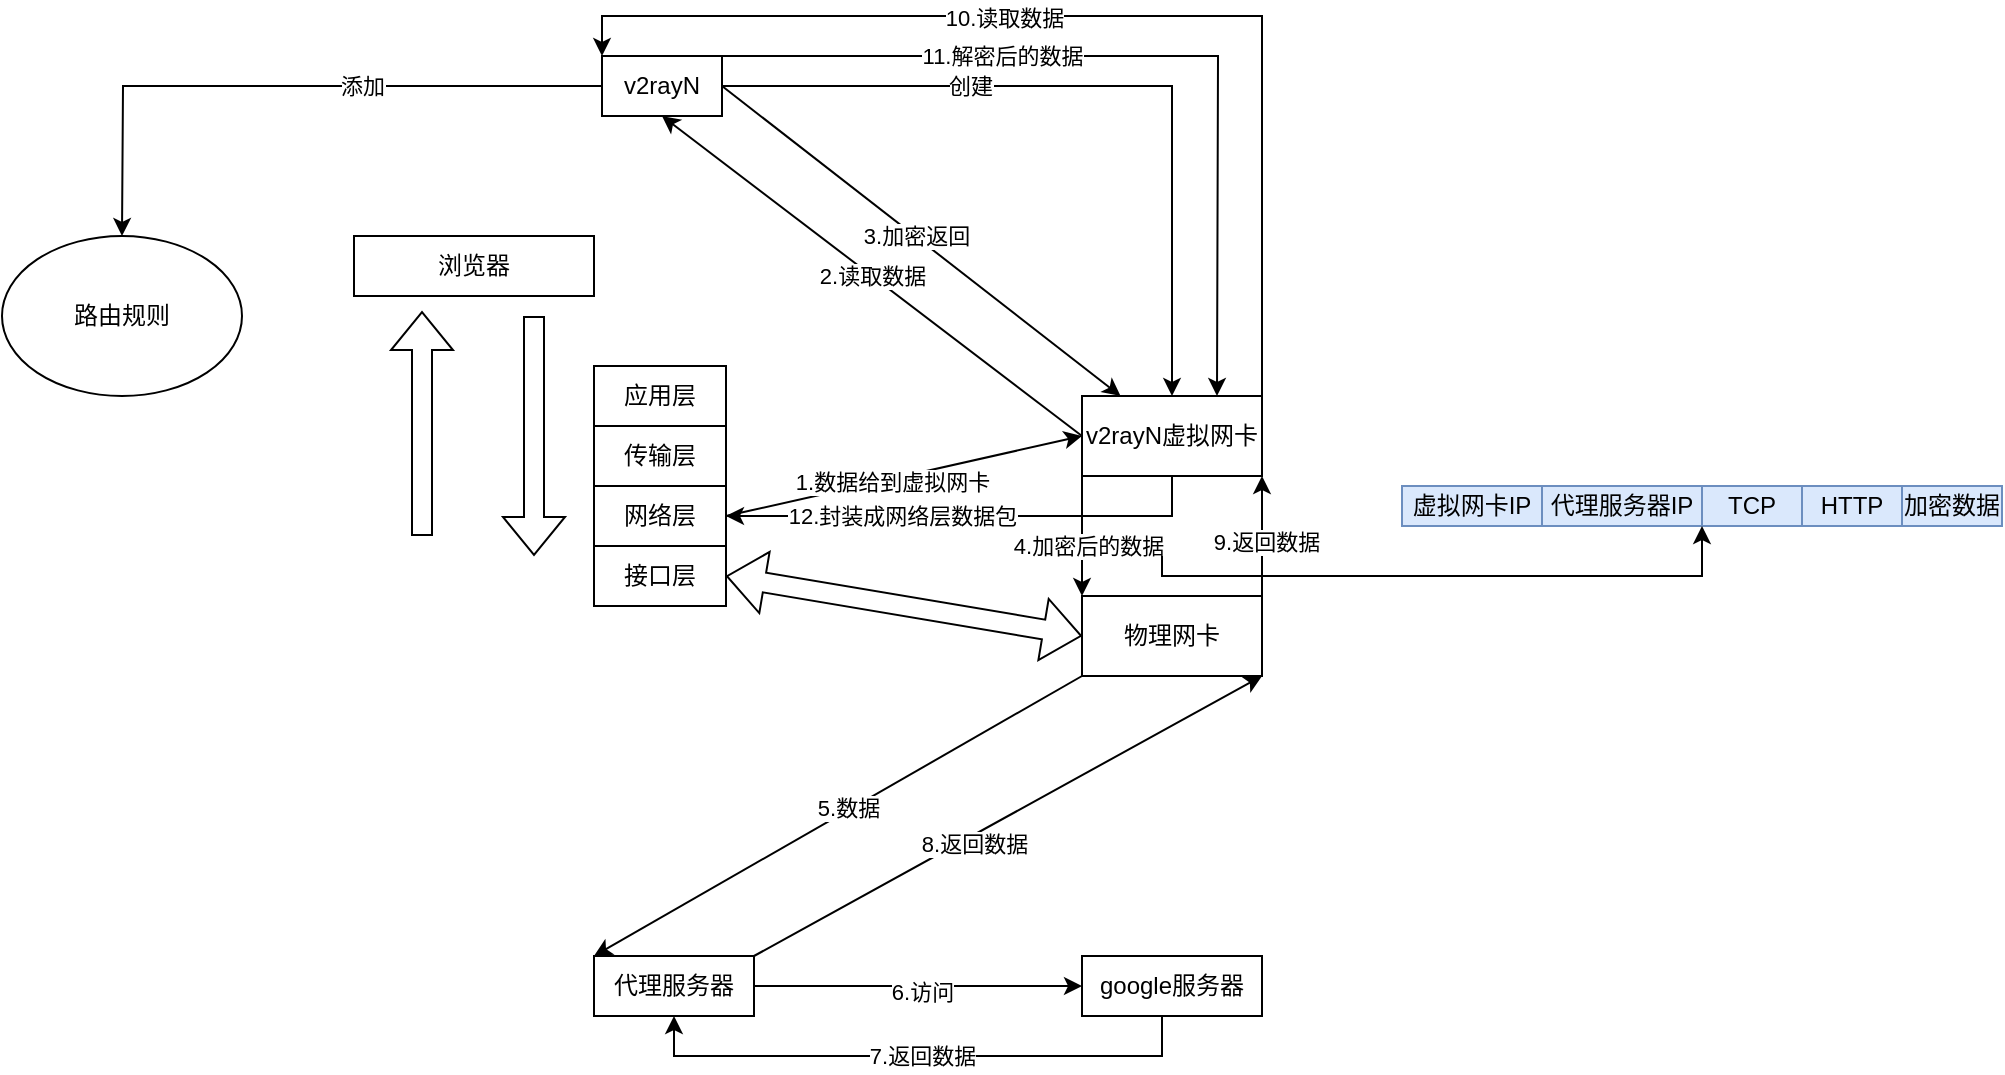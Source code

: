 <mxfile version="22.1.18" type="device">
  <diagram name="第 1 页" id="wWDvhIP9CmGZIIfcBND7">
    <mxGraphModel dx="1221" dy="823" grid="1" gridSize="10" guides="1" tooltips="1" connect="1" arrows="1" fold="1" page="1" pageScale="1" pageWidth="827" pageHeight="1169" background="none" math="0" shadow="0">
      <root>
        <mxCell id="0" />
        <mxCell id="1" parent="0" />
        <mxCell id="KfuTrBd0r_4OsqhbQtjZ-3" style="edgeStyle=orthogonalEdgeStyle;rounded=0;orthogonalLoop=1;jettySize=auto;html=1;entryX=0.5;entryY=0;entryDx=0;entryDy=0;" edge="1" parent="1" source="KfuTrBd0r_4OsqhbQtjZ-1" target="KfuTrBd0r_4OsqhbQtjZ-2">
          <mxGeometry relative="1" as="geometry" />
        </mxCell>
        <mxCell id="KfuTrBd0r_4OsqhbQtjZ-4" value="创建" style="edgeLabel;html=1;align=center;verticalAlign=middle;resizable=0;points=[];" vertex="1" connectable="0" parent="KfuTrBd0r_4OsqhbQtjZ-3">
          <mxGeometry x="0.021" relative="1" as="geometry">
            <mxPoint x="-70" as="offset" />
          </mxGeometry>
        </mxCell>
        <mxCell id="KfuTrBd0r_4OsqhbQtjZ-7" style="edgeStyle=orthogonalEdgeStyle;rounded=0;orthogonalLoop=1;jettySize=auto;html=1;" edge="1" parent="1" source="KfuTrBd0r_4OsqhbQtjZ-1">
          <mxGeometry relative="1" as="geometry">
            <mxPoint x="160" y="330" as="targetPoint" />
          </mxGeometry>
        </mxCell>
        <mxCell id="KfuTrBd0r_4OsqhbQtjZ-10" value="添加" style="edgeLabel;html=1;align=center;verticalAlign=middle;resizable=0;points=[];" vertex="1" connectable="0" parent="KfuTrBd0r_4OsqhbQtjZ-7">
          <mxGeometry x="-0.235" y="5" relative="1" as="geometry">
            <mxPoint y="-5" as="offset" />
          </mxGeometry>
        </mxCell>
        <mxCell id="KfuTrBd0r_4OsqhbQtjZ-1" value="v2rayN" style="rounded=0;whiteSpace=wrap;html=1;" vertex="1" parent="1">
          <mxGeometry x="400" y="240" width="60" height="30" as="geometry" />
        </mxCell>
        <mxCell id="KfuTrBd0r_4OsqhbQtjZ-52" style="edgeStyle=orthogonalEdgeStyle;rounded=0;orthogonalLoop=1;jettySize=auto;html=1;entryX=1;entryY=0.5;entryDx=0;entryDy=0;" edge="1" parent="1" source="KfuTrBd0r_4OsqhbQtjZ-2" target="KfuTrBd0r_4OsqhbQtjZ-5">
          <mxGeometry relative="1" as="geometry">
            <Array as="points">
              <mxPoint x="685" y="470" />
            </Array>
          </mxGeometry>
        </mxCell>
        <mxCell id="KfuTrBd0r_4OsqhbQtjZ-53" value="12.封装成网络层数据包" style="edgeLabel;html=1;align=center;verticalAlign=middle;resizable=0;points=[];" vertex="1" connectable="0" parent="KfuTrBd0r_4OsqhbQtjZ-52">
          <mxGeometry x="-0.034" y="-1" relative="1" as="geometry">
            <mxPoint x="-38" y="1" as="offset" />
          </mxGeometry>
        </mxCell>
        <mxCell id="KfuTrBd0r_4OsqhbQtjZ-2" value="v2rayN虚拟网卡" style="rounded=0;whiteSpace=wrap;html=1;" vertex="1" parent="1">
          <mxGeometry x="640" y="410" width="90" height="40" as="geometry" />
        </mxCell>
        <mxCell id="KfuTrBd0r_4OsqhbQtjZ-5" value="网络层" style="rounded=0;whiteSpace=wrap;html=1;" vertex="1" parent="1">
          <mxGeometry x="396" y="455" width="66" height="30" as="geometry" />
        </mxCell>
        <mxCell id="KfuTrBd0r_4OsqhbQtjZ-6" value="物理网卡" style="rounded=0;whiteSpace=wrap;html=1;" vertex="1" parent="1">
          <mxGeometry x="640" y="510" width="90" height="40" as="geometry" />
        </mxCell>
        <mxCell id="KfuTrBd0r_4OsqhbQtjZ-9" value="路由规则" style="ellipse;whiteSpace=wrap;html=1;" vertex="1" parent="1">
          <mxGeometry x="100" y="330" width="120" height="80" as="geometry" />
        </mxCell>
        <mxCell id="KfuTrBd0r_4OsqhbQtjZ-11" value="传输层" style="rounded=0;whiteSpace=wrap;html=1;" vertex="1" parent="1">
          <mxGeometry x="396" y="425" width="66" height="30" as="geometry" />
        </mxCell>
        <mxCell id="KfuTrBd0r_4OsqhbQtjZ-12" value="应用层" style="rounded=0;whiteSpace=wrap;html=1;" vertex="1" parent="1">
          <mxGeometry x="396" y="395" width="66" height="30" as="geometry" />
        </mxCell>
        <mxCell id="KfuTrBd0r_4OsqhbQtjZ-13" value="接口层" style="rounded=0;whiteSpace=wrap;html=1;" vertex="1" parent="1">
          <mxGeometry x="396" y="485" width="66" height="30" as="geometry" />
        </mxCell>
        <mxCell id="KfuTrBd0r_4OsqhbQtjZ-14" value="" style="shape=flexArrow;endArrow=classic;html=1;rounded=0;" edge="1" parent="1">
          <mxGeometry width="50" height="50" relative="1" as="geometry">
            <mxPoint x="366" y="370" as="sourcePoint" />
            <mxPoint x="366" y="490" as="targetPoint" />
          </mxGeometry>
        </mxCell>
        <mxCell id="KfuTrBd0r_4OsqhbQtjZ-15" value="" style="endArrow=classic;html=1;rounded=0;exitX=1;exitY=0.5;exitDx=0;exitDy=0;" edge="1" parent="1" source="KfuTrBd0r_4OsqhbQtjZ-5">
          <mxGeometry width="50" height="50" relative="1" as="geometry">
            <mxPoint x="450" y="550" as="sourcePoint" />
            <mxPoint x="640" y="430" as="targetPoint" />
          </mxGeometry>
        </mxCell>
        <mxCell id="KfuTrBd0r_4OsqhbQtjZ-16" value="1.数据给到虚拟网卡" style="edgeLabel;html=1;align=center;verticalAlign=middle;resizable=0;points=[];" vertex="1" connectable="0" parent="KfuTrBd0r_4OsqhbQtjZ-15">
          <mxGeometry x="-0.066" y="-1" relative="1" as="geometry">
            <mxPoint as="offset" />
          </mxGeometry>
        </mxCell>
        <mxCell id="KfuTrBd0r_4OsqhbQtjZ-18" value="" style="endArrow=classic;html=1;rounded=0;entryX=0.5;entryY=1;entryDx=0;entryDy=0;exitX=0;exitY=0.5;exitDx=0;exitDy=0;" edge="1" parent="1" source="KfuTrBd0r_4OsqhbQtjZ-2" target="KfuTrBd0r_4OsqhbQtjZ-1">
          <mxGeometry width="50" height="50" relative="1" as="geometry">
            <mxPoint x="630" y="430" as="sourcePoint" />
            <mxPoint x="500" y="500" as="targetPoint" />
          </mxGeometry>
        </mxCell>
        <mxCell id="KfuTrBd0r_4OsqhbQtjZ-19" value="2.读取数据" style="edgeLabel;html=1;align=center;verticalAlign=middle;resizable=0;points=[];" vertex="1" connectable="0" parent="KfuTrBd0r_4OsqhbQtjZ-18">
          <mxGeometry x="0.002" relative="1" as="geometry">
            <mxPoint as="offset" />
          </mxGeometry>
        </mxCell>
        <mxCell id="KfuTrBd0r_4OsqhbQtjZ-21" value="" style="endArrow=classic;html=1;rounded=0;exitX=1;exitY=0.5;exitDx=0;exitDy=0;" edge="1" parent="1" source="KfuTrBd0r_4OsqhbQtjZ-1" target="KfuTrBd0r_4OsqhbQtjZ-2">
          <mxGeometry width="50" height="50" relative="1" as="geometry">
            <mxPoint x="460" y="250" as="sourcePoint" />
            <mxPoint x="500" y="500" as="targetPoint" />
          </mxGeometry>
        </mxCell>
        <mxCell id="KfuTrBd0r_4OsqhbQtjZ-25" value="3.加密返回" style="edgeLabel;html=1;align=center;verticalAlign=middle;resizable=0;points=[];" vertex="1" connectable="0" parent="KfuTrBd0r_4OsqhbQtjZ-21">
          <mxGeometry x="-0.031" relative="1" as="geometry">
            <mxPoint as="offset" />
          </mxGeometry>
        </mxCell>
        <mxCell id="KfuTrBd0r_4OsqhbQtjZ-26" value="" style="endArrow=classic;html=1;rounded=0;entryX=0;entryY=0;entryDx=0;entryDy=0;exitX=0;exitY=1;exitDx=0;exitDy=0;" edge="1" parent="1" source="KfuTrBd0r_4OsqhbQtjZ-2" target="KfuTrBd0r_4OsqhbQtjZ-6">
          <mxGeometry width="50" height="50" relative="1" as="geometry">
            <mxPoint x="450" y="550" as="sourcePoint" />
            <mxPoint x="500" y="500" as="targetPoint" />
          </mxGeometry>
        </mxCell>
        <mxCell id="KfuTrBd0r_4OsqhbQtjZ-27" value="4.加密后的数据" style="edgeLabel;html=1;align=center;verticalAlign=middle;resizable=0;points=[];" vertex="1" connectable="0" parent="KfuTrBd0r_4OsqhbQtjZ-26">
          <mxGeometry y="3" relative="1" as="geometry">
            <mxPoint y="5" as="offset" />
          </mxGeometry>
        </mxCell>
        <mxCell id="KfuTrBd0r_4OsqhbQtjZ-35" style="edgeStyle=orthogonalEdgeStyle;rounded=0;orthogonalLoop=1;jettySize=auto;html=1;" edge="1" parent="1" source="KfuTrBd0r_4OsqhbQtjZ-29" target="KfuTrBd0r_4OsqhbQtjZ-34">
          <mxGeometry relative="1" as="geometry" />
        </mxCell>
        <mxCell id="KfuTrBd0r_4OsqhbQtjZ-36" value="6.访问" style="edgeLabel;html=1;align=center;verticalAlign=middle;resizable=0;points=[];" vertex="1" connectable="0" parent="KfuTrBd0r_4OsqhbQtjZ-35">
          <mxGeometry x="0.02" y="-3" relative="1" as="geometry">
            <mxPoint as="offset" />
          </mxGeometry>
        </mxCell>
        <mxCell id="KfuTrBd0r_4OsqhbQtjZ-29" value="代理服务器" style="rounded=0;whiteSpace=wrap;html=1;" vertex="1" parent="1">
          <mxGeometry x="396" y="690" width="80" height="30" as="geometry" />
        </mxCell>
        <mxCell id="KfuTrBd0r_4OsqhbQtjZ-32" value="" style="endArrow=classic;html=1;rounded=0;entryX=0;entryY=0;entryDx=0;entryDy=0;exitX=0;exitY=1;exitDx=0;exitDy=0;" edge="1" parent="1" source="KfuTrBd0r_4OsqhbQtjZ-6" target="KfuTrBd0r_4OsqhbQtjZ-29">
          <mxGeometry width="50" height="50" relative="1" as="geometry">
            <mxPoint x="450" y="550" as="sourcePoint" />
            <mxPoint x="500" y="500" as="targetPoint" />
          </mxGeometry>
        </mxCell>
        <mxCell id="KfuTrBd0r_4OsqhbQtjZ-33" value="5.数据" style="edgeLabel;html=1;align=center;verticalAlign=middle;resizable=0;points=[];" vertex="1" connectable="0" parent="KfuTrBd0r_4OsqhbQtjZ-32">
          <mxGeometry x="-0.045" y="-1" relative="1" as="geometry">
            <mxPoint as="offset" />
          </mxGeometry>
        </mxCell>
        <mxCell id="KfuTrBd0r_4OsqhbQtjZ-37" style="edgeStyle=orthogonalEdgeStyle;rounded=0;orthogonalLoop=1;jettySize=auto;html=1;entryX=0.5;entryY=1;entryDx=0;entryDy=0;" edge="1" parent="1" source="KfuTrBd0r_4OsqhbQtjZ-34" target="KfuTrBd0r_4OsqhbQtjZ-29">
          <mxGeometry relative="1" as="geometry">
            <Array as="points">
              <mxPoint x="680" y="740" />
              <mxPoint x="436" y="740" />
            </Array>
          </mxGeometry>
        </mxCell>
        <mxCell id="KfuTrBd0r_4OsqhbQtjZ-38" value="7.返回数据" style="edgeLabel;html=1;align=center;verticalAlign=middle;resizable=0;points=[];" vertex="1" connectable="0" parent="KfuTrBd0r_4OsqhbQtjZ-37">
          <mxGeometry x="-0.237" y="4" relative="1" as="geometry">
            <mxPoint x="-32" y="-4" as="offset" />
          </mxGeometry>
        </mxCell>
        <mxCell id="KfuTrBd0r_4OsqhbQtjZ-34" value="google服务器" style="rounded=0;whiteSpace=wrap;html=1;" vertex="1" parent="1">
          <mxGeometry x="640" y="690" width="90" height="30" as="geometry" />
        </mxCell>
        <mxCell id="KfuTrBd0r_4OsqhbQtjZ-40" value="" style="endArrow=classic;html=1;rounded=0;exitX=1;exitY=0;exitDx=0;exitDy=0;entryX=1;entryY=1;entryDx=0;entryDy=0;" edge="1" parent="1" source="KfuTrBd0r_4OsqhbQtjZ-29" target="KfuTrBd0r_4OsqhbQtjZ-6">
          <mxGeometry width="50" height="50" relative="1" as="geometry">
            <mxPoint x="450" y="550" as="sourcePoint" />
            <mxPoint x="500" y="500" as="targetPoint" />
          </mxGeometry>
        </mxCell>
        <mxCell id="KfuTrBd0r_4OsqhbQtjZ-41" value="8.返回数据" style="edgeLabel;html=1;align=center;verticalAlign=middle;resizable=0;points=[];" vertex="1" connectable="0" parent="KfuTrBd0r_4OsqhbQtjZ-40">
          <mxGeometry x="-0.151" y="-4" relative="1" as="geometry">
            <mxPoint as="offset" />
          </mxGeometry>
        </mxCell>
        <mxCell id="KfuTrBd0r_4OsqhbQtjZ-42" value="" style="endArrow=classic;html=1;rounded=0;entryX=1;entryY=1;entryDx=0;entryDy=0;exitX=1;exitY=0;exitDx=0;exitDy=0;" edge="1" parent="1" source="KfuTrBd0r_4OsqhbQtjZ-6" target="KfuTrBd0r_4OsqhbQtjZ-2">
          <mxGeometry width="50" height="50" relative="1" as="geometry">
            <mxPoint x="450" y="550" as="sourcePoint" />
            <mxPoint x="500" y="500" as="targetPoint" />
          </mxGeometry>
        </mxCell>
        <mxCell id="KfuTrBd0r_4OsqhbQtjZ-43" value="9.返回数据" style="edgeLabel;html=1;align=center;verticalAlign=middle;resizable=0;points=[];" vertex="1" connectable="0" parent="KfuTrBd0r_4OsqhbQtjZ-42">
          <mxGeometry x="-0.1" y="-2" relative="1" as="geometry">
            <mxPoint as="offset" />
          </mxGeometry>
        </mxCell>
        <mxCell id="KfuTrBd0r_4OsqhbQtjZ-44" value="" style="endArrow=classic;html=1;rounded=0;exitX=1;exitY=0;exitDx=0;exitDy=0;" edge="1" parent="1" source="KfuTrBd0r_4OsqhbQtjZ-2">
          <mxGeometry width="50" height="50" relative="1" as="geometry">
            <mxPoint x="600" y="390" as="sourcePoint" />
            <mxPoint x="400" y="240" as="targetPoint" />
            <Array as="points">
              <mxPoint x="730" y="220" />
              <mxPoint x="400" y="220" />
            </Array>
          </mxGeometry>
        </mxCell>
        <mxCell id="KfuTrBd0r_4OsqhbQtjZ-45" value="10.读取数据" style="edgeLabel;html=1;align=center;verticalAlign=middle;resizable=0;points=[];" vertex="1" connectable="0" parent="KfuTrBd0r_4OsqhbQtjZ-44">
          <mxGeometry x="0.183" y="1" relative="1" as="geometry">
            <mxPoint as="offset" />
          </mxGeometry>
        </mxCell>
        <mxCell id="KfuTrBd0r_4OsqhbQtjZ-50" value="" style="endArrow=classic;html=1;rounded=0;exitX=1;exitY=0;exitDx=0;exitDy=0;entryX=0.75;entryY=0;entryDx=0;entryDy=0;" edge="1" parent="1" source="KfuTrBd0r_4OsqhbQtjZ-1" target="KfuTrBd0r_4OsqhbQtjZ-2">
          <mxGeometry width="50" height="50" relative="1" as="geometry">
            <mxPoint x="600" y="390" as="sourcePoint" />
            <mxPoint x="650" y="340" as="targetPoint" />
            <Array as="points">
              <mxPoint x="708" y="240" />
            </Array>
          </mxGeometry>
        </mxCell>
        <mxCell id="KfuTrBd0r_4OsqhbQtjZ-51" value="11.解密后的数据" style="edgeLabel;html=1;align=center;verticalAlign=middle;resizable=0;points=[];" vertex="1" connectable="0" parent="KfuTrBd0r_4OsqhbQtjZ-50">
          <mxGeometry x="-0.193" y="1" relative="1" as="geometry">
            <mxPoint x="-29" y="1" as="offset" />
          </mxGeometry>
        </mxCell>
        <mxCell id="KfuTrBd0r_4OsqhbQtjZ-54" value="" style="shape=flexArrow;endArrow=classic;html=1;rounded=0;" edge="1" parent="1">
          <mxGeometry width="50" height="50" relative="1" as="geometry">
            <mxPoint x="310" y="480" as="sourcePoint" />
            <mxPoint x="310" y="367.5" as="targetPoint" />
          </mxGeometry>
        </mxCell>
        <mxCell id="KfuTrBd0r_4OsqhbQtjZ-55" value="浏览器" style="rounded=0;whiteSpace=wrap;html=1;" vertex="1" parent="1">
          <mxGeometry x="276" y="330" width="120" height="30" as="geometry" />
        </mxCell>
        <mxCell id="KfuTrBd0r_4OsqhbQtjZ-56" value="" style="shape=flexArrow;endArrow=classic;startArrow=classic;html=1;rounded=0;entryX=0;entryY=0.5;entryDx=0;entryDy=0;exitX=1;exitY=0.5;exitDx=0;exitDy=0;" edge="1" parent="1" source="KfuTrBd0r_4OsqhbQtjZ-13" target="KfuTrBd0r_4OsqhbQtjZ-6">
          <mxGeometry width="100" height="100" relative="1" as="geometry">
            <mxPoint x="460" y="600" as="sourcePoint" />
            <mxPoint x="560" y="500" as="targetPoint" />
          </mxGeometry>
        </mxCell>
        <mxCell id="KfuTrBd0r_4OsqhbQtjZ-59" value="虚拟网卡IP" style="rounded=0;whiteSpace=wrap;html=1;fillColor=#dae8fc;strokeColor=#6c8ebf;" vertex="1" parent="1">
          <mxGeometry x="800" y="455" width="70" height="20" as="geometry" />
        </mxCell>
        <mxCell id="KfuTrBd0r_4OsqhbQtjZ-60" value="代理服务器IP" style="rounded=0;whiteSpace=wrap;html=1;fillColor=#dae8fc;strokeColor=#6c8ebf;" vertex="1" parent="1">
          <mxGeometry x="870" y="455" width="80" height="20" as="geometry" />
        </mxCell>
        <mxCell id="KfuTrBd0r_4OsqhbQtjZ-61" value="TCP" style="rounded=0;whiteSpace=wrap;html=1;fillColor=#dae8fc;strokeColor=#6c8ebf;" vertex="1" parent="1">
          <mxGeometry x="950" y="455" width="50" height="20" as="geometry" />
        </mxCell>
        <mxCell id="KfuTrBd0r_4OsqhbQtjZ-62" value="HTTP" style="rounded=0;whiteSpace=wrap;html=1;fillColor=#dae8fc;strokeColor=#6c8ebf;" vertex="1" parent="1">
          <mxGeometry x="1000" y="455" width="50" height="20" as="geometry" />
        </mxCell>
        <mxCell id="KfuTrBd0r_4OsqhbQtjZ-63" value="加密数据" style="rounded=0;whiteSpace=wrap;html=1;fillColor=#dae8fc;strokeColor=#6c8ebf;" vertex="1" parent="1">
          <mxGeometry x="1050" y="455" width="50" height="20" as="geometry" />
        </mxCell>
        <mxCell id="KfuTrBd0r_4OsqhbQtjZ-64" value="" style="endArrow=classic;html=1;rounded=0;entryX=1;entryY=1;entryDx=0;entryDy=0;" edge="1" parent="1" target="KfuTrBd0r_4OsqhbQtjZ-60">
          <mxGeometry width="50" height="50" relative="1" as="geometry">
            <mxPoint x="680" y="490" as="sourcePoint" />
            <mxPoint x="900" y="510" as="targetPoint" />
            <Array as="points">
              <mxPoint x="680" y="500" />
              <mxPoint x="950" y="500" />
            </Array>
          </mxGeometry>
        </mxCell>
      </root>
    </mxGraphModel>
  </diagram>
</mxfile>
